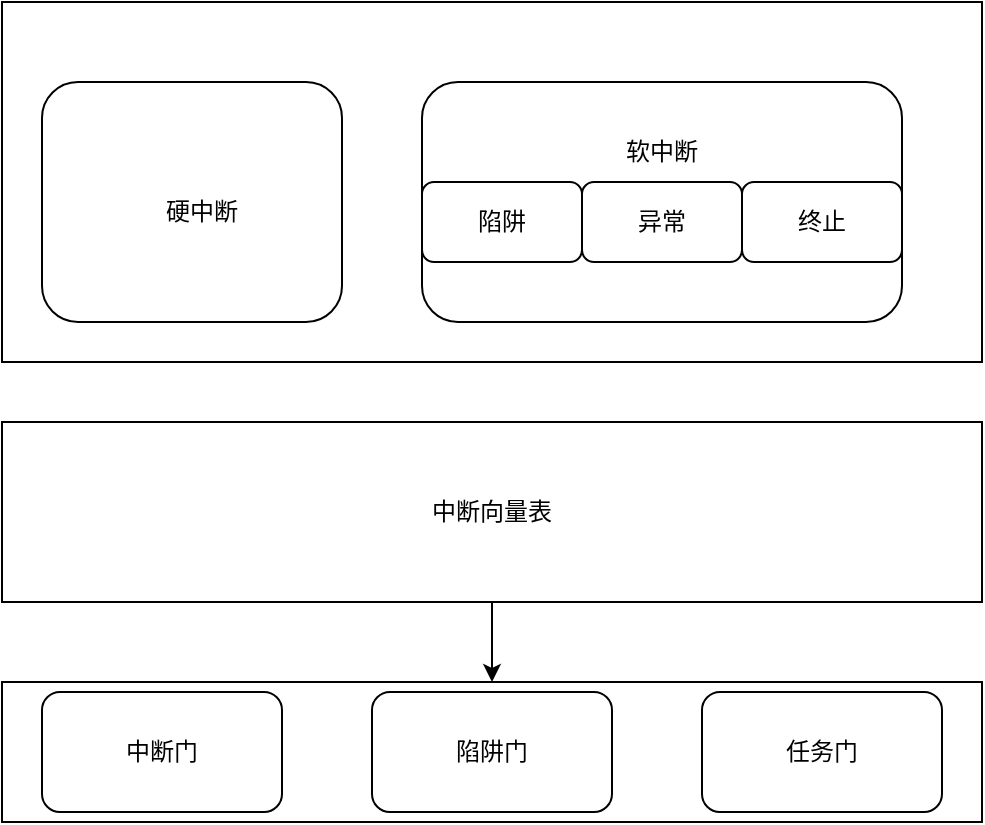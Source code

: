 <mxfile version="20.7.4" type="github">
  <diagram id="QNhpbah0OhO-cmrIjycI" name="第 1 页">
    <mxGraphModel dx="1562" dy="846" grid="1" gridSize="10" guides="1" tooltips="1" connect="1" arrows="1" fold="1" page="1" pageScale="1" pageWidth="827" pageHeight="1169" math="0" shadow="0">
      <root>
        <mxCell id="0" />
        <mxCell id="1" parent="0" />
        <mxCell id="9fZqXvmD5VqbFL3OZOzl-1" value="" style="rounded=0;whiteSpace=wrap;html=1;" vertex="1" parent="1">
          <mxGeometry x="250" y="210" width="490" height="180" as="geometry" />
        </mxCell>
        <mxCell id="9fZqXvmD5VqbFL3OZOzl-4" value="" style="rounded=1;whiteSpace=wrap;html=1;" vertex="1" parent="1">
          <mxGeometry x="270" y="250" width="150" height="120" as="geometry" />
        </mxCell>
        <mxCell id="9fZqXvmD5VqbFL3OZOzl-5" value="" style="rounded=1;whiteSpace=wrap;html=1;" vertex="1" parent="1">
          <mxGeometry x="460" y="250" width="240" height="120" as="geometry" />
        </mxCell>
        <mxCell id="9fZqXvmD5VqbFL3OZOzl-6" value="硬中断" style="text;html=1;strokeColor=none;fillColor=none;align=center;verticalAlign=middle;whiteSpace=wrap;rounded=0;" vertex="1" parent="1">
          <mxGeometry x="320" y="300" width="60" height="30" as="geometry" />
        </mxCell>
        <mxCell id="9fZqXvmD5VqbFL3OZOzl-7" value="软中断" style="text;html=1;strokeColor=none;fillColor=none;align=center;verticalAlign=middle;whiteSpace=wrap;rounded=0;" vertex="1" parent="1">
          <mxGeometry x="550" y="270" width="60" height="30" as="geometry" />
        </mxCell>
        <mxCell id="9fZqXvmD5VqbFL3OZOzl-9" value="陷阱" style="rounded=1;whiteSpace=wrap;html=1;" vertex="1" parent="1">
          <mxGeometry x="460" y="300" width="80" height="40" as="geometry" />
        </mxCell>
        <mxCell id="9fZqXvmD5VqbFL3OZOzl-11" value="异常" style="rounded=1;whiteSpace=wrap;html=1;" vertex="1" parent="1">
          <mxGeometry x="540" y="300" width="80" height="40" as="geometry" />
        </mxCell>
        <mxCell id="9fZqXvmD5VqbFL3OZOzl-12" value="终止" style="rounded=1;whiteSpace=wrap;html=1;" vertex="1" parent="1">
          <mxGeometry x="620" y="300" width="80" height="40" as="geometry" />
        </mxCell>
        <mxCell id="9fZqXvmD5VqbFL3OZOzl-20" style="edgeStyle=orthogonalEdgeStyle;rounded=0;orthogonalLoop=1;jettySize=auto;html=1;entryX=0.5;entryY=0;entryDx=0;entryDy=0;" edge="1" parent="1" source="9fZqXvmD5VqbFL3OZOzl-13" target="9fZqXvmD5VqbFL3OZOzl-15">
          <mxGeometry relative="1" as="geometry" />
        </mxCell>
        <mxCell id="9fZqXvmD5VqbFL3OZOzl-13" value="中断向量表" style="rounded=0;whiteSpace=wrap;html=1;" vertex="1" parent="1">
          <mxGeometry x="250" y="420" width="490" height="90" as="geometry" />
        </mxCell>
        <mxCell id="9fZqXvmD5VqbFL3OZOzl-15" value="" style="rounded=0;whiteSpace=wrap;html=1;" vertex="1" parent="1">
          <mxGeometry x="250" y="550" width="490" height="70" as="geometry" />
        </mxCell>
        <mxCell id="9fZqXvmD5VqbFL3OZOzl-21" value="中断门" style="rounded=1;whiteSpace=wrap;html=1;" vertex="1" parent="1">
          <mxGeometry x="270" y="555" width="120" height="60" as="geometry" />
        </mxCell>
        <mxCell id="9fZqXvmD5VqbFL3OZOzl-22" value="陷阱门" style="rounded=1;whiteSpace=wrap;html=1;" vertex="1" parent="1">
          <mxGeometry x="435" y="555" width="120" height="60" as="geometry" />
        </mxCell>
        <mxCell id="9fZqXvmD5VqbFL3OZOzl-23" value="任务门" style="rounded=1;whiteSpace=wrap;html=1;" vertex="1" parent="1">
          <mxGeometry x="600" y="555" width="120" height="60" as="geometry" />
        </mxCell>
      </root>
    </mxGraphModel>
  </diagram>
</mxfile>
